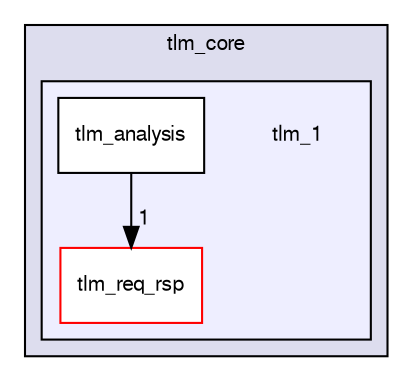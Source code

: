 digraph "tlm_core/tlm_1" {
  compound=true
  node [ fontsize="10", fontname="FreeSans"];
  edge [ labelfontsize="10", labelfontname="FreeSans"];
  subgraph clusterdir_54d760f7f187686fd9c4b070d5c46b52 {
    graph [ bgcolor="#ddddee", pencolor="black", label="tlm_core" fontname="FreeSans", fontsize="10", URL="dir_54d760f7f187686fd9c4b070d5c46b52.html"]
  subgraph clusterdir_e834deb0de1553ee6782c32345108d91 {
    graph [ bgcolor="#eeeeff", pencolor="black", label="" URL="dir_e834deb0de1553ee6782c32345108d91.html"];
    dir_e834deb0de1553ee6782c32345108d91 [shape=plaintext label="tlm_1"];
    dir_eb5f4073034318ecb0a7cd0527034653 [shape=box label="tlm_analysis" color="black" fillcolor="white" style="filled" URL="dir_eb5f4073034318ecb0a7cd0527034653.html"];
    dir_f5e56409712e0b002f6bb0ff6be3b762 [shape=box label="tlm_req_rsp" color="red" fillcolor="white" style="filled" URL="dir_f5e56409712e0b002f6bb0ff6be3b762.html"];
  }
  }
  dir_eb5f4073034318ecb0a7cd0527034653->dir_f5e56409712e0b002f6bb0ff6be3b762 [headlabel="1", labeldistance=1.5 headhref="dir_000002_000003.html"];
}
